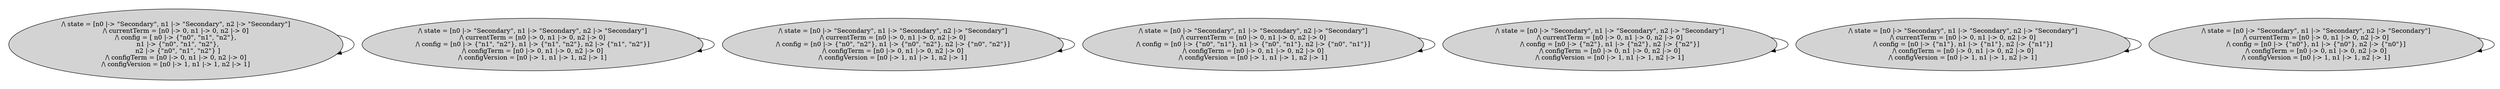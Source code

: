 strict digraph DiskGraph {
nodesep=0.35;
subgraph cluster_graph {
color="white";
-4808214752695993107 [label="/\\ state = [n0 |-> \"Secondary\", n1 |-> \"Secondary\", n2 |-> \"Secondary\"]\n/\\ currentTerm = [n0 |-> 0, n1 |-> 0, n2 |-> 0]\n/\\ config = [n0 |-> {\"n0\"}, n1 |-> {\"n0\"}, n2 |-> {\"n0\"}]\n/\\ configTerm = [n0 |-> 0, n1 |-> 0, n2 |-> 0]\n/\\ configVersion = [n0 |-> 1, n1 |-> 1, n2 |-> 1]",style = filled]
-3243623560933385537 [label="/\\ state = [n0 |-> \"Secondary\", n1 |-> \"Secondary\", n2 |-> \"Secondary\"]\n/\\ currentTerm = [n0 |-> 0, n1 |-> 0, n2 |-> 0]\n/\\ config = [n0 |-> {\"n1\"}, n1 |-> {\"n1\"}, n2 |-> {\"n1\"}]\n/\\ configTerm = [n0 |-> 0, n1 |-> 0, n2 |-> 0]\n/\\ configVersion = [n0 |-> 1, n1 |-> 1, n2 |-> 1]",style = filled]
7077113681899810889 [label="/\\ state = [n0 |-> \"Secondary\", n1 |-> \"Secondary\", n2 |-> \"Secondary\"]\n/\\ currentTerm = [n0 |-> 0, n1 |-> 0, n2 |-> 0]\n/\\ config = [n0 |-> {\"n2\"}, n1 |-> {\"n2\"}, n2 |-> {\"n2\"}]\n/\\ configTerm = [n0 |-> 0, n1 |-> 0, n2 |-> 0]\n/\\ configVersion = [n0 |-> 1, n1 |-> 1, n2 |-> 1]",style = filled]
-8708900959474180357 [label="/\\ state = [n0 |-> \"Secondary\", n1 |-> \"Secondary\", n2 |-> \"Secondary\"]\n/\\ currentTerm = [n0 |-> 0, n1 |-> 0, n2 |-> 0]\n/\\ config = [n0 |-> {\"n0\", \"n1\"}, n1 |-> {\"n0\", \"n1\"}, n2 |-> {\"n0\", \"n1\"}]\n/\\ configTerm = [n0 |-> 0, n1 |-> 0, n2 |-> 0]\n/\\ configVersion = [n0 |-> 1, n1 |-> 1, n2 |-> 1]",style = filled]
6690292496430890625 [label="/\\ state = [n0 |-> \"Secondary\", n1 |-> \"Secondary\", n2 |-> \"Secondary\"]\n/\\ currentTerm = [n0 |-> 0, n1 |-> 0, n2 |-> 0]\n/\\ config = [n0 |-> {\"n0\", \"n2\"}, n1 |-> {\"n0\", \"n2\"}, n2 |-> {\"n0\", \"n2\"}]\n/\\ configTerm = [n0 |-> 0, n1 |-> 0, n2 |-> 0]\n/\\ configVersion = [n0 |-> 1, n1 |-> 1, n2 |-> 1]",style = filled]
-6830368896284226295 [label="/\\ state = [n0 |-> \"Secondary\", n1 |-> \"Secondary\", n2 |-> \"Secondary\"]\n/\\ currentTerm = [n0 |-> 0, n1 |-> 0, n2 |-> 0]\n/\\ config = [n0 |-> {\"n1\", \"n2\"}, n1 |-> {\"n1\", \"n2\"}, n2 |-> {\"n1\", \"n2\"}]\n/\\ configTerm = [n0 |-> 0, n1 |-> 0, n2 |-> 0]\n/\\ configVersion = [n0 |-> 1, n1 |-> 1, n2 |-> 1]",style = filled]
6757413897263136980 [label="/\\ state = [n0 |-> \"Secondary\", n1 |-> \"Secondary\", n2 |-> \"Secondary\"]\n/\\ currentTerm = [n0 |-> 0, n1 |-> 0, n2 |-> 0]\n/\\ config = [ n0 |-> {\"n0\", \"n1\", \"n2\"},\n  n1 |-> {\"n0\", \"n1\", \"n2\"},\n  n2 |-> {\"n0\", \"n1\", \"n2\"} ]\n/\\ configTerm = [n0 |-> 0, n1 |-> 0, n2 |-> 0]\n/\\ configVersion = [n0 |-> 1, n1 |-> 1, n2 |-> 1]",style = filled]
-4808214752695993107 -> -4808214752695993107 [label="",color="black",fontcolor="black"];
-3243623560933385537 -> -3243623560933385537 [label="",color="black",fontcolor="black"];
7077113681899810889 -> 7077113681899810889 [label="",color="black",fontcolor="black"];
-8708900959474180357 -> -8708900959474180357 [label="",color="black",fontcolor="black"];
6690292496430890625 -> 6690292496430890625 [label="",color="black",fontcolor="black"];
-6830368896284226295 -> -6830368896284226295 [label="",color="black",fontcolor="black"];
6757413897263136980 -> 6757413897263136980 [label="",color="black",fontcolor="black"];
{rank = same; -4808214752695993107;6690292496430890625;-3243623560933385537;6757413897263136980;7077113681899810889;-8708900959474180357;-6830368896284226295;}
}
}